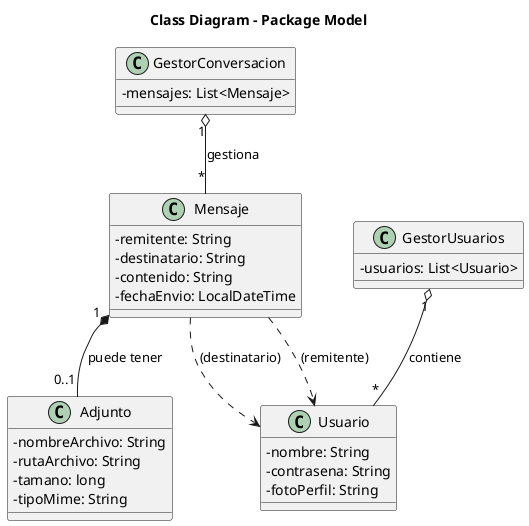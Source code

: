 @startuml
title Class Diagram - Package Model

skinparam classAttributeIconSize 0

class Usuario {
  -nombre: String
  -contrasena: String
  -fotoPerfil: String
}

class Mensaje {
  -remitente: String
  -destinatario: String
  -contenido: String
  -fechaEnvio: LocalDateTime
}

class Adjunto {
  -nombreArchivo: String
  -rutaArchivo: String
  -tamano: long
  -tipoMime: String
}

class GestorUsuarios {
  -usuarios: List<Usuario>
}

class GestorConversacion {
  -mensajes: List<Mensaje>
}

' --- Relaciones ---

GestorUsuarios "1" o-- "*" Usuario : contiene
GestorConversacion "1" o-- "*" Mensaje : gestiona
Mensaje "1" *-- "0..1" Adjunto : puede tener

' Relación implícita a través de los nombres de usuario
Mensaje ..> Usuario : (remitente)
Mensaje ..> Usuario : (destinatario)

@enduml
